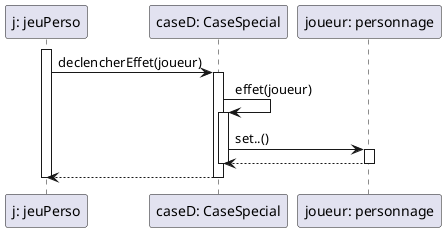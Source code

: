 @startuml
participant "j: jeuPerso" as j
participant "caseD: CaseSpecial" as cd
participant "joueur: personnage" as pj

activate j
j -> cd : declencherEffet(joueur)
activate cd
cd -> cd : effet(joueur)
activate cd
cd -> pj : set..()
activate pj
cd <-- pj
deactivate
deactivate cd
cd --> j
deactivate cd
deactivate j
@enduml